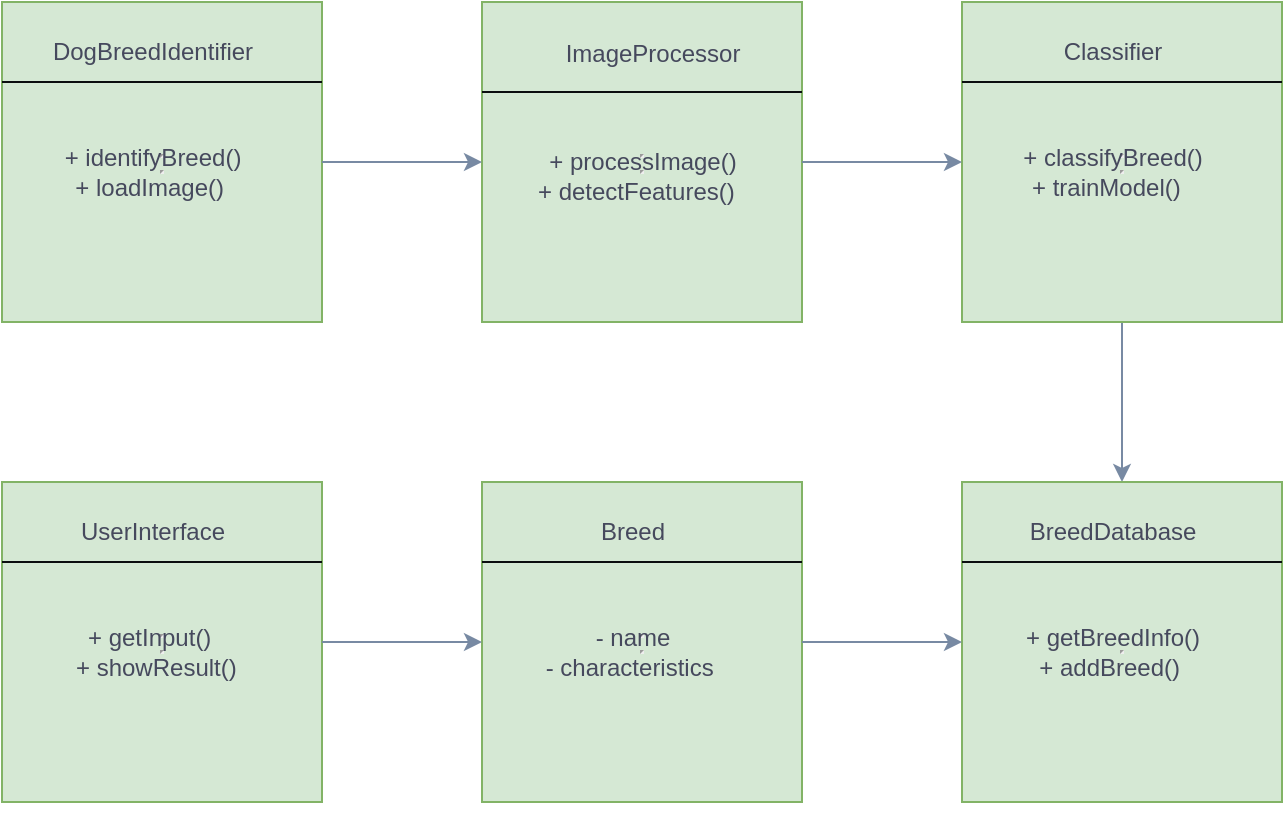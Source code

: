 <mxfile version="25.0.3">
  <diagram name="第 1 页" id="mszT4RwJOENxSYjPd7gL">
    <mxGraphModel dx="1050" dy="522" grid="1" gridSize="10" guides="1" tooltips="1" connect="1" arrows="1" fold="1" page="1" pageScale="1" pageWidth="827" pageHeight="1169" math="0" shadow="0">
      <root>
        <mxCell id="0" />
        <mxCell id="1" parent="0" />
        <mxCell id="_XAy8CY_OtNL0GFHrnGK-74" value="" style="group" vertex="1" connectable="0" parent="1">
          <mxGeometry x="80" y="80" width="160" height="160" as="geometry" />
        </mxCell>
        <mxCell id="_XAy8CY_OtNL0GFHrnGK-1" value="&lt;hr&gt;&lt;hr&gt;" style="rounded=0;whiteSpace=wrap;html=1;labelBackgroundColor=none;fillColor=#d5e8d4;strokeColor=#82b366;container=0;" vertex="1" parent="_XAy8CY_OtNL0GFHrnGK-74">
          <mxGeometry width="160" height="160" as="geometry" />
        </mxCell>
        <mxCell id="_XAy8CY_OtNL0GFHrnGK-7" value="" style="endArrow=none;html=1;rounded=0;strokeColor=#0B0D0F;fontColor=#46495D;fillColor=#B2C9AB;exitX=0;exitY=0.25;exitDx=0;exitDy=0;entryX=1;entryY=0.25;entryDx=0;entryDy=0;" edge="1" parent="_XAy8CY_OtNL0GFHrnGK-74" source="_XAy8CY_OtNL0GFHrnGK-1" target="_XAy8CY_OtNL0GFHrnGK-1">
          <mxGeometry width="50" height="50" relative="1" as="geometry">
            <mxPoint x="240" y="220" as="sourcePoint" />
            <mxPoint x="290" y="170" as="targetPoint" />
          </mxGeometry>
        </mxCell>
        <mxCell id="_XAy8CY_OtNL0GFHrnGK-8" value="DogBreedIdentifier" style="text;html=1;align=center;verticalAlign=middle;resizable=0;points=[];autosize=1;strokeColor=none;fillColor=none;fontColor=#46495D;container=0;" vertex="1" parent="_XAy8CY_OtNL0GFHrnGK-74">
          <mxGeometry x="15" y="10" width="120" height="30" as="geometry" />
        </mxCell>
        <mxCell id="_XAy8CY_OtNL0GFHrnGK-9" value="&lt;span class=&quot;hljs-operator&quot;&gt;+&lt;/span&gt; identifyBreed()&lt;br&gt;&lt;div&gt;&lt;span style=&quot;background-color: initial;&quot; class=&quot;hljs-operator&quot;&gt;+&lt;/span&gt;&lt;span style=&quot;background-color: initial;&quot;&gt; loadImage()&lt;/span&gt;&amp;nbsp;&lt;/div&gt;" style="text;html=1;align=center;verticalAlign=middle;resizable=0;points=[];autosize=1;strokeColor=none;fillColor=none;fontColor=#46495D;container=0;" vertex="1" parent="_XAy8CY_OtNL0GFHrnGK-74">
          <mxGeometry x="20" y="65" width="110" height="40" as="geometry" />
        </mxCell>
        <mxCell id="_XAy8CY_OtNL0GFHrnGK-10" style="edgeStyle=none;rounded=0;orthogonalLoop=1;jettySize=auto;html=1;exitX=0.5;exitY=1;exitDx=0;exitDy=0;strokeColor=#788AA3;fontColor=#46495D;fillColor=#B2C9AB;" edge="1" parent="_XAy8CY_OtNL0GFHrnGK-74" source="_XAy8CY_OtNL0GFHrnGK-1" target="_XAy8CY_OtNL0GFHrnGK-1">
          <mxGeometry relative="1" as="geometry" />
        </mxCell>
        <mxCell id="_XAy8CY_OtNL0GFHrnGK-75" value="" style="group" vertex="1" connectable="0" parent="1">
          <mxGeometry x="320" y="80" width="160" height="165" as="geometry" />
        </mxCell>
        <mxCell id="_XAy8CY_OtNL0GFHrnGK-66" value="&lt;hr&gt;&lt;hr&gt;" style="rounded=0;whiteSpace=wrap;html=1;labelBackgroundColor=none;fillColor=#d5e8d4;strokeColor=#82b366;container=0;" vertex="1" parent="_XAy8CY_OtNL0GFHrnGK-75">
          <mxGeometry width="160" height="160" as="geometry" />
        </mxCell>
        <mxCell id="_XAy8CY_OtNL0GFHrnGK-12" value="" style="endArrow=none;html=1;rounded=0;strokeColor=#0B0D0F;fontColor=#46495D;fillColor=#B2C9AB;exitX=0;exitY=0.25;exitDx=0;exitDy=0;entryX=1;entryY=0.25;entryDx=0;entryDy=0;" edge="1" parent="_XAy8CY_OtNL0GFHrnGK-75">
          <mxGeometry width="50" height="50" relative="1" as="geometry">
            <mxPoint y="45" as="sourcePoint" />
            <mxPoint x="160" y="45" as="targetPoint" />
          </mxGeometry>
        </mxCell>
        <mxCell id="_XAy8CY_OtNL0GFHrnGK-13" value="&amp;nbsp;ImageProcessor&amp;nbsp;" style="text;html=1;align=center;verticalAlign=middle;resizable=0;points=[];autosize=1;strokeColor=none;fillColor=none;fontColor=#46495D;container=0;" vertex="1" parent="_XAy8CY_OtNL0GFHrnGK-75">
          <mxGeometry x="25" y="10.5" width="120" height="30" as="geometry" />
        </mxCell>
        <mxCell id="_XAy8CY_OtNL0GFHrnGK-14" value="&lt;span class=&quot;hljs-operator&quot;&gt;+&lt;/span&gt; processImage()&lt;br&gt;&lt;div&gt;&lt;span style=&quot;background-color: initial;&quot; class=&quot;hljs-operator&quot;&gt;+&lt;/span&gt;&lt;span style=&quot;background-color: initial;&quot;&gt; detectFeatures()&lt;/span&gt;&amp;nbsp;&amp;nbsp;&lt;/div&gt;" style="text;html=1;align=center;verticalAlign=middle;resizable=0;points=[];autosize=1;strokeColor=none;fillColor=none;fontColor=#46495D;container=0;" vertex="1" parent="_XAy8CY_OtNL0GFHrnGK-75">
          <mxGeometry x="15" y="66.5" width="130" height="40" as="geometry" />
        </mxCell>
        <mxCell id="_XAy8CY_OtNL0GFHrnGK-15" style="edgeStyle=none;rounded=0;orthogonalLoop=1;jettySize=auto;html=1;exitX=0.5;exitY=1;exitDx=0;exitDy=0;strokeColor=#788AA3;fontColor=#46495D;fillColor=#B2C9AB;" edge="1" parent="_XAy8CY_OtNL0GFHrnGK-75">
          <mxGeometry relative="1" as="geometry">
            <mxPoint x="80" y="165" as="sourcePoint" />
            <mxPoint x="80" y="165" as="targetPoint" />
          </mxGeometry>
        </mxCell>
        <mxCell id="_XAy8CY_OtNL0GFHrnGK-76" value="" style="group" vertex="1" connectable="0" parent="1">
          <mxGeometry x="560" y="80" width="160" height="160" as="geometry" />
        </mxCell>
        <mxCell id="_XAy8CY_OtNL0GFHrnGK-84" style="edgeStyle=none;rounded=0;orthogonalLoop=1;jettySize=auto;html=1;strokeColor=#788AA3;fontColor=#46495D;fillColor=#B2C9AB;" edge="1" parent="_XAy8CY_OtNL0GFHrnGK-76" source="_XAy8CY_OtNL0GFHrnGK-36">
          <mxGeometry relative="1" as="geometry">
            <mxPoint x="80" y="240" as="targetPoint" />
          </mxGeometry>
        </mxCell>
        <mxCell id="_XAy8CY_OtNL0GFHrnGK-36" value="&lt;hr&gt;&lt;hr&gt;" style="rounded=0;whiteSpace=wrap;html=1;labelBackgroundColor=none;fillColor=#d5e8d4;strokeColor=#82b366;container=0;" vertex="1" parent="_XAy8CY_OtNL0GFHrnGK-76">
          <mxGeometry width="160" height="160" as="geometry" />
        </mxCell>
        <mxCell id="_XAy8CY_OtNL0GFHrnGK-37" value="" style="endArrow=none;html=1;rounded=0;strokeColor=#0B0D0F;fontColor=#46495D;fillColor=#B2C9AB;exitX=0;exitY=0.25;exitDx=0;exitDy=0;entryX=1;entryY=0.25;entryDx=0;entryDy=0;" edge="1" parent="_XAy8CY_OtNL0GFHrnGK-76" source="_XAy8CY_OtNL0GFHrnGK-36" target="_XAy8CY_OtNL0GFHrnGK-36">
          <mxGeometry width="50" height="50" relative="1" as="geometry">
            <mxPoint x="240" y="220" as="sourcePoint" />
            <mxPoint x="290" y="170" as="targetPoint" />
          </mxGeometry>
        </mxCell>
        <mxCell id="_XAy8CY_OtNL0GFHrnGK-38" value="&lt;span class=&quot;hljs-keyword&quot;&gt;Classifier&lt;/span&gt;" style="text;html=1;align=center;verticalAlign=middle;resizable=0;points=[];autosize=1;strokeColor=none;fillColor=none;fontColor=#46495D;container=0;" vertex="1" parent="_XAy8CY_OtNL0GFHrnGK-76">
          <mxGeometry x="40" y="10" width="70" height="30" as="geometry" />
        </mxCell>
        <mxCell id="_XAy8CY_OtNL0GFHrnGK-39" value="&lt;div&gt;&lt;span style=&quot;background-color: initial;&quot; class=&quot;hljs-operator&quot;&gt;&lt;span class=&quot;hljs-operator&quot;&gt;+&lt;/span&gt; classifyBreed()&lt;/span&gt;&lt;/div&gt;&lt;div&gt;&lt;span class=&quot;hljs-operator&quot;&gt;+&lt;/span&gt; trainModel()&amp;nbsp;&amp;nbsp;&lt;/div&gt;" style="text;html=1;align=center;verticalAlign=middle;resizable=0;points=[];autosize=1;strokeColor=none;fillColor=none;fontColor=#46495D;container=0;" vertex="1" parent="_XAy8CY_OtNL0GFHrnGK-76">
          <mxGeometry x="20" y="65" width="110" height="40" as="geometry" />
        </mxCell>
        <mxCell id="_XAy8CY_OtNL0GFHrnGK-40" style="edgeStyle=none;rounded=0;orthogonalLoop=1;jettySize=auto;html=1;exitX=0.5;exitY=1;exitDx=0;exitDy=0;strokeColor=#788AA3;fontColor=#46495D;fillColor=#B2C9AB;" edge="1" parent="_XAy8CY_OtNL0GFHrnGK-76" source="_XAy8CY_OtNL0GFHrnGK-36" target="_XAy8CY_OtNL0GFHrnGK-36">
          <mxGeometry relative="1" as="geometry" />
        </mxCell>
        <mxCell id="_XAy8CY_OtNL0GFHrnGK-77" value="" style="group" vertex="1" connectable="0" parent="1">
          <mxGeometry x="80" y="320" width="160" height="160" as="geometry" />
        </mxCell>
        <mxCell id="_XAy8CY_OtNL0GFHrnGK-41" value="&lt;hr&gt;&lt;hr&gt;" style="rounded=0;whiteSpace=wrap;html=1;labelBackgroundColor=none;fillColor=#d5e8d4;strokeColor=#82b366;container=0;" vertex="1" parent="_XAy8CY_OtNL0GFHrnGK-77">
          <mxGeometry width="160" height="160" as="geometry" />
        </mxCell>
        <mxCell id="_XAy8CY_OtNL0GFHrnGK-42" value="" style="endArrow=none;html=1;rounded=0;strokeColor=#0B0D0F;fontColor=#46495D;fillColor=#B2C9AB;exitX=0;exitY=0.25;exitDx=0;exitDy=0;entryX=1;entryY=0.25;entryDx=0;entryDy=0;" edge="1" parent="_XAy8CY_OtNL0GFHrnGK-77" source="_XAy8CY_OtNL0GFHrnGK-41" target="_XAy8CY_OtNL0GFHrnGK-41">
          <mxGeometry width="50" height="50" relative="1" as="geometry">
            <mxPoint x="240" y="220" as="sourcePoint" />
            <mxPoint x="290" y="170" as="targetPoint" />
          </mxGeometry>
        </mxCell>
        <mxCell id="_XAy8CY_OtNL0GFHrnGK-43" value="UserInterface " style="text;html=1;align=center;verticalAlign=middle;resizable=0;points=[];autosize=1;strokeColor=none;fillColor=none;fontColor=#46495D;container=0;" vertex="1" parent="_XAy8CY_OtNL0GFHrnGK-77">
          <mxGeometry x="25" y="10" width="100" height="30" as="geometry" />
        </mxCell>
        <mxCell id="_XAy8CY_OtNL0GFHrnGK-44" value="&lt;div&gt;&lt;span style=&quot;background-color: initial;&quot; class=&quot;hljs-operator&quot;&gt;&lt;span class=&quot;hljs-operator&quot;&gt;+&lt;/span&gt; getInput()&amp;nbsp;&lt;/span&gt;&lt;/div&gt;&lt;div&gt;&lt;span style=&quot;background-color: initial;&quot; class=&quot;hljs-operator&quot;&gt;&amp;nbsp;&lt;/span&gt;&lt;span style=&quot;background-color: initial;&quot; class=&quot;hljs-operator&quot;&gt;+&lt;/span&gt;&lt;span style=&quot;background-color: initial;&quot;&gt; showResult()&lt;/span&gt;&lt;/div&gt;" style="text;html=1;align=center;verticalAlign=middle;resizable=0;points=[];autosize=1;strokeColor=none;fillColor=none;fontColor=#46495D;container=0;" vertex="1" parent="_XAy8CY_OtNL0GFHrnGK-77">
          <mxGeometry x="20" y="65" width="110" height="40" as="geometry" />
        </mxCell>
        <mxCell id="_XAy8CY_OtNL0GFHrnGK-45" style="edgeStyle=none;rounded=0;orthogonalLoop=1;jettySize=auto;html=1;exitX=0.5;exitY=1;exitDx=0;exitDy=0;strokeColor=#788AA3;fontColor=#46495D;fillColor=#B2C9AB;" edge="1" parent="_XAy8CY_OtNL0GFHrnGK-77" source="_XAy8CY_OtNL0GFHrnGK-41" target="_XAy8CY_OtNL0GFHrnGK-41">
          <mxGeometry relative="1" as="geometry" />
        </mxCell>
        <mxCell id="_XAy8CY_OtNL0GFHrnGK-78" value="" style="group" vertex="1" connectable="0" parent="1">
          <mxGeometry x="320" y="320" width="160" height="160" as="geometry" />
        </mxCell>
        <mxCell id="_XAy8CY_OtNL0GFHrnGK-46" value="&lt;hr&gt;&lt;hr&gt;" style="rounded=0;whiteSpace=wrap;html=1;labelBackgroundColor=none;fillColor=#d5e8d4;strokeColor=#82b366;container=0;" vertex="1" parent="_XAy8CY_OtNL0GFHrnGK-78">
          <mxGeometry width="160" height="160" as="geometry" />
        </mxCell>
        <mxCell id="_XAy8CY_OtNL0GFHrnGK-47" value="" style="endArrow=none;html=1;rounded=0;strokeColor=#0B0D0F;fontColor=#46495D;fillColor=#B2C9AB;exitX=0;exitY=0.25;exitDx=0;exitDy=0;entryX=1;entryY=0.25;entryDx=0;entryDy=0;" edge="1" parent="_XAy8CY_OtNL0GFHrnGK-78" source="_XAy8CY_OtNL0GFHrnGK-46" target="_XAy8CY_OtNL0GFHrnGK-46">
          <mxGeometry width="50" height="50" relative="1" as="geometry">
            <mxPoint x="240" y="220" as="sourcePoint" />
            <mxPoint x="290" y="170" as="targetPoint" />
          </mxGeometry>
        </mxCell>
        <mxCell id="_XAy8CY_OtNL0GFHrnGK-48" value=" Breed  " style="text;html=1;align=center;verticalAlign=middle;resizable=0;points=[];autosize=1;strokeColor=none;fillColor=none;fontColor=#46495D;container=0;" vertex="1" parent="_XAy8CY_OtNL0GFHrnGK-78">
          <mxGeometry x="45" y="10" width="60" height="30" as="geometry" />
        </mxCell>
        <mxCell id="_XAy8CY_OtNL0GFHrnGK-49" value="&lt;div&gt;&lt;span style=&quot;background-color: initial;&quot; class=&quot;hljs-operator&quot;&gt;&lt;span class=&quot;hljs-operator&quot;&gt;-&lt;/span&gt; name&lt;/span&gt;&lt;/div&gt;&lt;div&gt;&lt;span class=&quot;hljs-operator&quot;&gt;-&lt;/span&gt; characteristics&amp;nbsp;&lt;/div&gt;" style="text;html=1;align=center;verticalAlign=middle;resizable=0;points=[];autosize=1;strokeColor=none;fillColor=none;fontColor=#46495D;container=0;" vertex="1" parent="_XAy8CY_OtNL0GFHrnGK-78">
          <mxGeometry x="20" y="65" width="110" height="40" as="geometry" />
        </mxCell>
        <mxCell id="_XAy8CY_OtNL0GFHrnGK-50" style="edgeStyle=none;rounded=0;orthogonalLoop=1;jettySize=auto;html=1;exitX=0.5;exitY=1;exitDx=0;exitDy=0;strokeColor=#788AA3;fontColor=#46495D;fillColor=#B2C9AB;" edge="1" parent="_XAy8CY_OtNL0GFHrnGK-78" source="_XAy8CY_OtNL0GFHrnGK-46" target="_XAy8CY_OtNL0GFHrnGK-46">
          <mxGeometry relative="1" as="geometry" />
        </mxCell>
        <mxCell id="_XAy8CY_OtNL0GFHrnGK-79" value="" style="group" vertex="1" connectable="0" parent="1">
          <mxGeometry x="560" y="320" width="160" height="160" as="geometry" />
        </mxCell>
        <mxCell id="_XAy8CY_OtNL0GFHrnGK-51" value="&lt;hr&gt;&lt;hr&gt;" style="rounded=0;whiteSpace=wrap;html=1;labelBackgroundColor=none;fillColor=#d5e8d4;strokeColor=#82b366;container=0;" vertex="1" parent="_XAy8CY_OtNL0GFHrnGK-79">
          <mxGeometry width="160" height="160" as="geometry" />
        </mxCell>
        <mxCell id="_XAy8CY_OtNL0GFHrnGK-52" value="" style="endArrow=none;html=1;rounded=0;strokeColor=#0B0D0F;fontColor=#46495D;fillColor=#B2C9AB;exitX=0;exitY=0.25;exitDx=0;exitDy=0;entryX=1;entryY=0.25;entryDx=0;entryDy=0;" edge="1" parent="_XAy8CY_OtNL0GFHrnGK-79" source="_XAy8CY_OtNL0GFHrnGK-51" target="_XAy8CY_OtNL0GFHrnGK-51">
          <mxGeometry width="50" height="50" relative="1" as="geometry">
            <mxPoint x="240" y="220" as="sourcePoint" />
            <mxPoint x="290" y="170" as="targetPoint" />
          </mxGeometry>
        </mxCell>
        <mxCell id="_XAy8CY_OtNL0GFHrnGK-53" value="BreedDatabase" style="text;html=1;align=center;verticalAlign=middle;resizable=0;points=[];autosize=1;strokeColor=none;fillColor=none;fontColor=#46495D;container=0;" vertex="1" parent="_XAy8CY_OtNL0GFHrnGK-79">
          <mxGeometry x="20" y="10" width="110" height="30" as="geometry" />
        </mxCell>
        <mxCell id="_XAy8CY_OtNL0GFHrnGK-54" value="&lt;span class=&quot;hljs-operator&quot;&gt;+&lt;/span&gt; getBreedInfo()&lt;div&gt;&lt;span class=&quot;hljs-operator&quot;&gt;+&lt;/span&gt; addBreed()&amp;nbsp;&lt;/div&gt;" style="text;html=1;align=center;verticalAlign=middle;resizable=0;points=[];autosize=1;strokeColor=none;fillColor=none;fontColor=#46495D;container=0;" vertex="1" parent="_XAy8CY_OtNL0GFHrnGK-79">
          <mxGeometry x="20" y="65" width="110" height="40" as="geometry" />
        </mxCell>
        <mxCell id="_XAy8CY_OtNL0GFHrnGK-55" style="edgeStyle=none;rounded=0;orthogonalLoop=1;jettySize=auto;html=1;exitX=0.5;exitY=1;exitDx=0;exitDy=0;strokeColor=#788AA3;fontColor=#46495D;fillColor=#B2C9AB;" edge="1" parent="_XAy8CY_OtNL0GFHrnGK-79" source="_XAy8CY_OtNL0GFHrnGK-51" target="_XAy8CY_OtNL0GFHrnGK-51">
          <mxGeometry relative="1" as="geometry" />
        </mxCell>
        <mxCell id="_XAy8CY_OtNL0GFHrnGK-80" style="edgeStyle=none;rounded=0;orthogonalLoop=1;jettySize=auto;html=1;strokeColor=#788AA3;fontColor=#46495D;fillColor=#B2C9AB;entryX=0;entryY=0.5;entryDx=0;entryDy=0;" edge="1" parent="1" source="_XAy8CY_OtNL0GFHrnGK-41" target="_XAy8CY_OtNL0GFHrnGK-46">
          <mxGeometry relative="1" as="geometry">
            <mxPoint x="260" y="400" as="targetPoint" />
          </mxGeometry>
        </mxCell>
        <mxCell id="_XAy8CY_OtNL0GFHrnGK-81" style="edgeStyle=none;rounded=0;orthogonalLoop=1;jettySize=auto;html=1;exitX=1;exitY=0.5;exitDx=0;exitDy=0;entryX=0;entryY=0.5;entryDx=0;entryDy=0;strokeColor=#788AA3;fontColor=#46495D;fillColor=#B2C9AB;" edge="1" parent="1" source="_XAy8CY_OtNL0GFHrnGK-46" target="_XAy8CY_OtNL0GFHrnGK-51">
          <mxGeometry relative="1" as="geometry" />
        </mxCell>
        <mxCell id="_XAy8CY_OtNL0GFHrnGK-82" style="edgeStyle=none;rounded=0;orthogonalLoop=1;jettySize=auto;html=1;strokeColor=#788AA3;fontColor=#46495D;fillColor=#B2C9AB;entryX=0;entryY=0.5;entryDx=0;entryDy=0;" edge="1" parent="1" source="_XAy8CY_OtNL0GFHrnGK-1" target="_XAy8CY_OtNL0GFHrnGK-66">
          <mxGeometry relative="1" as="geometry">
            <mxPoint x="270" y="160" as="targetPoint" />
          </mxGeometry>
        </mxCell>
        <mxCell id="_XAy8CY_OtNL0GFHrnGK-83" style="edgeStyle=none;rounded=0;orthogonalLoop=1;jettySize=auto;html=1;entryX=0;entryY=0.5;entryDx=0;entryDy=0;strokeColor=#788AA3;fontColor=#46495D;fillColor=#B2C9AB;" edge="1" parent="1" source="_XAy8CY_OtNL0GFHrnGK-66" target="_XAy8CY_OtNL0GFHrnGK-36">
          <mxGeometry relative="1" as="geometry" />
        </mxCell>
      </root>
    </mxGraphModel>
  </diagram>
</mxfile>
